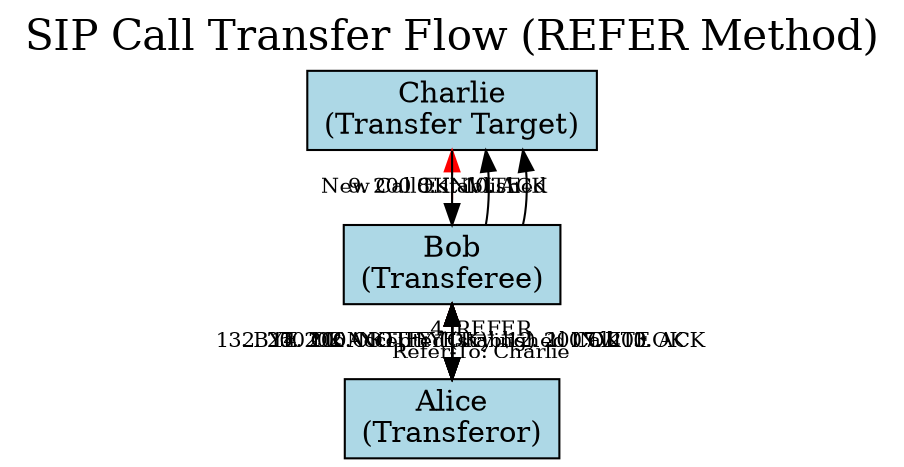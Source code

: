 digraph "SIP Call Transfer Flow" {
  rankdir=LR;
  node [shape=box, style=filled, fillcolor=lightblue];
  edge [fontsize=10];
  
  // Define nodes
  Alice [label="Alice\n(Transferor)"];
  Bob [label="Bob\n(Transferee)"];
  Charlie [label="Charlie\n(Transfer Target)"];
  
  // Define the call transfer flow
  Alice -> Bob [label="1. INVITE"];
  Bob -> Alice [label="2. 200 OK"];
  Alice -> Bob [label="3. ACK"];
  
  {rank=same; Alice; Bob}
  Alice -> Bob [style=dashed, label="Established Call", color=red];
  
  Alice -> Bob [label="4. REFER\nRefer-To: Charlie"];
  Bob -> Alice [label="5. 202 Accepted"];
  Bob -> Alice [label="6. NOTIFY (Trying)"];
  Alice -> Bob [label="7. 200 OK"];
  
  Bob -> Charlie [label="8. INVITE"];
  Charlie -> Bob [label="9. 200 OK"];
  Bob -> Charlie [label="10. ACK"];
  
  {rank=same; Bob; Charlie}
  Bob -> Charlie [style=dashed, label="New Call Established", color=red];
  
  Bob -> Alice [label="11. NOTIFY (OK)"];
  Alice -> Bob [label="12. 200 OK"];
  
  Alice -> Bob [label="13. BYE"];
  Bob -> Alice [label="14. 200 OK"];
  
  // Add a title
  label = "SIP Call Transfer Flow (REFER Method)";
  labelloc = "t";
  fontsize = 20;
}
